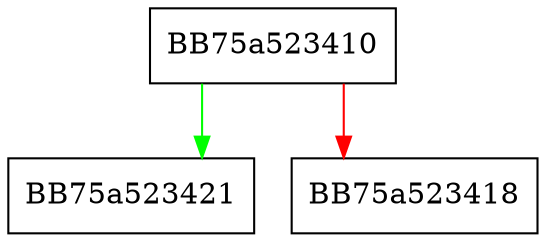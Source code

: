 digraph __imps_sort_by_rva {
  node [shape="box"];
  graph [splines=ortho];
  BB75a523410 -> BB75a523421 [color="green"];
  BB75a523410 -> BB75a523418 [color="red"];
}